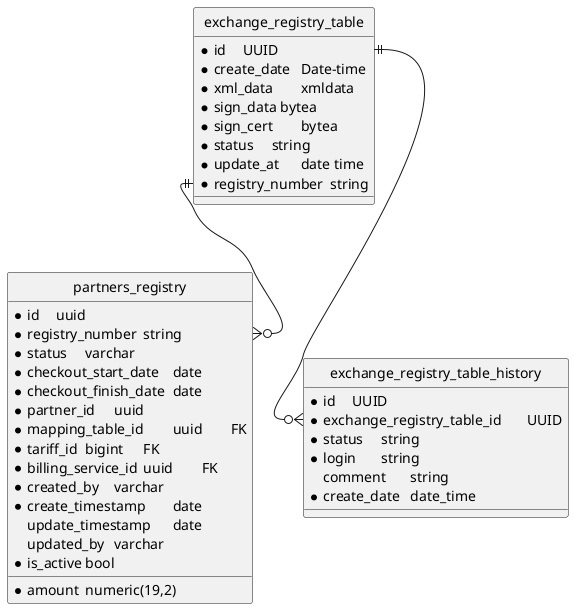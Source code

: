 @startuml
hide circle



entity  partners_registry {
* id	uuid
* registry_number	string
* status	varchar
* amount	numeric(19,2)
* checkout_start_date	date
* checkout_finish_date	date
* partner_id	uuid
* mapping_table_id	uuid	FK
* tariff_id	bigint	FK
* billing_service_id	uuid	FK
* created_by	varchar
* create_timestamp	date
update_timestamp	date
updated_by	varchar
* is_active	bool

}



entity exchange_registry_table{
* id	UUID
* create_date	Date-time
* xml_data	xmldata
* sign_data bytea
* sign_cert	bytea
* status	string
* update_at	date time
* registry_number	string

}

entity exchange_registry_table_history{
* id	UUID
* exchange_registry_table_id	UUID
* status	string
* login	string
  comment	string
* create_date	date_time
}

exchange_registry_table::id ||--o{ exchange_registry_table_history::exchange_registry_table_id
exchange_registry_table::registry_number ||--o{ partners_registry::registry_number

@enduml
